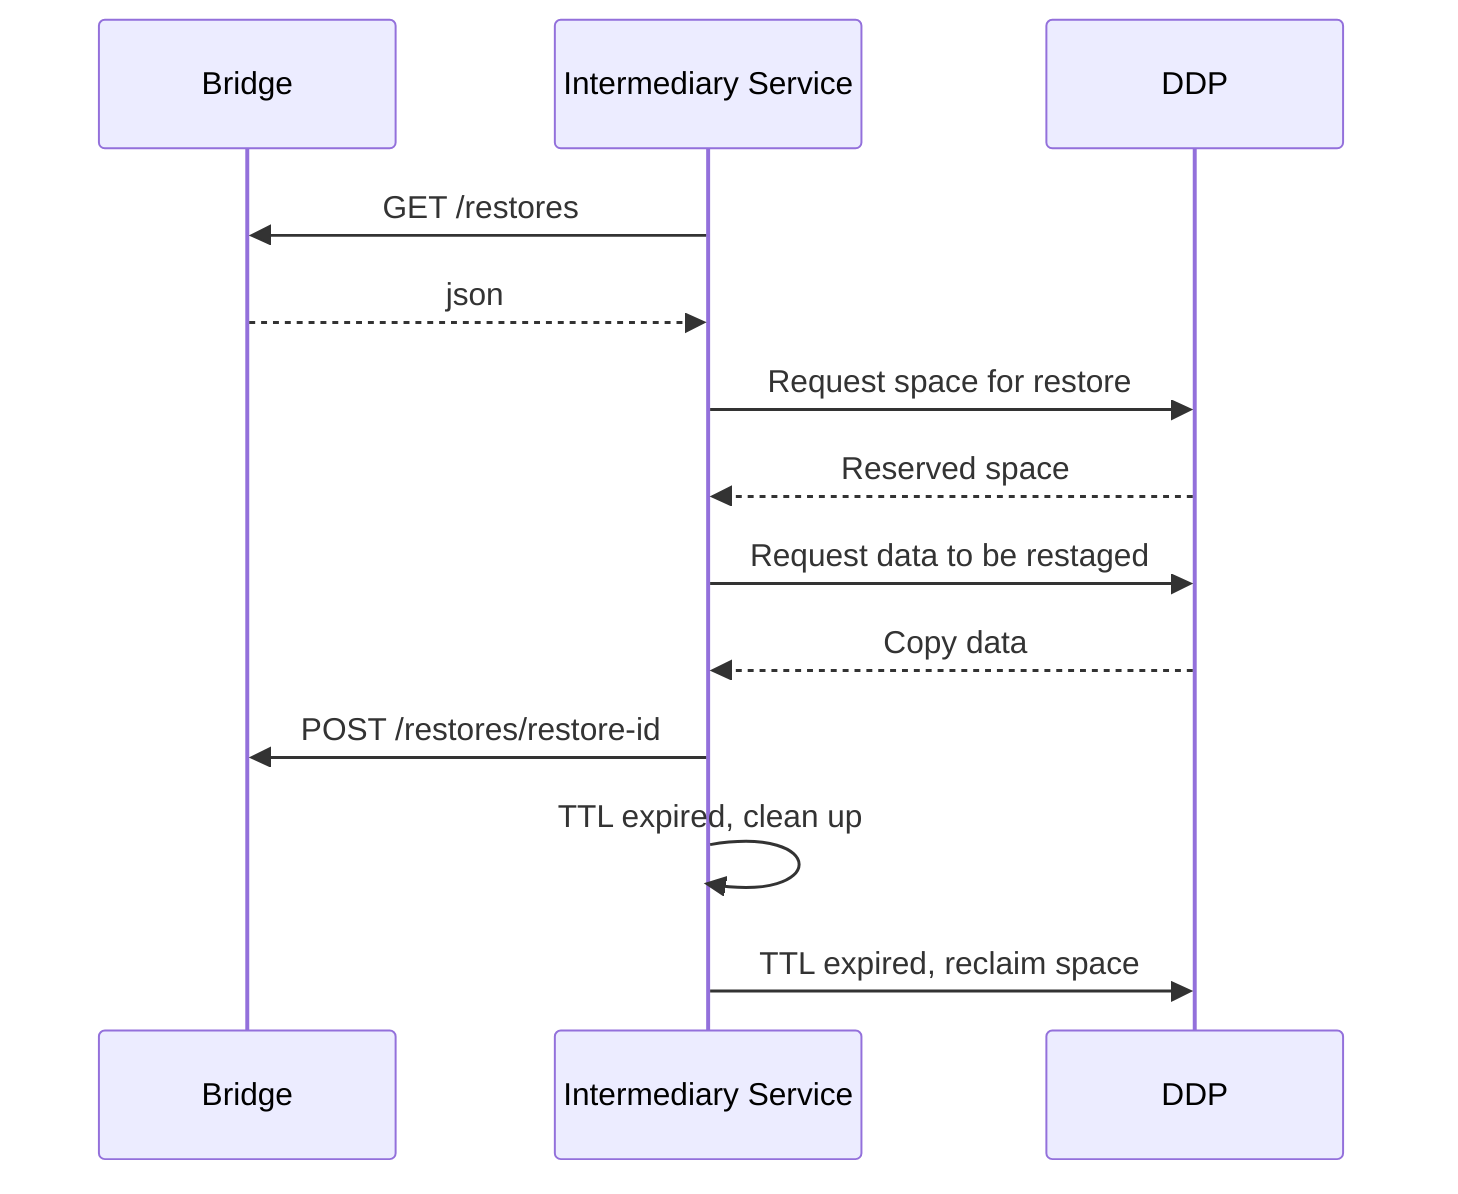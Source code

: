 sequenceDiagram
  participant B as Bridge
  participant C as Intermediary Service
  participant D as DDP

  C ->> B: GET /restores
  B -->> C: json

  C ->> D: Request space for restore
  D -->> C: Reserved space

  C ->> D: Request data to be restaged
  D -->> C: Copy data

  C ->> B: POST /restores/restore-id

  C ->> C: TTL expired, clean up
  C ->> D: TTL expired, reclaim space